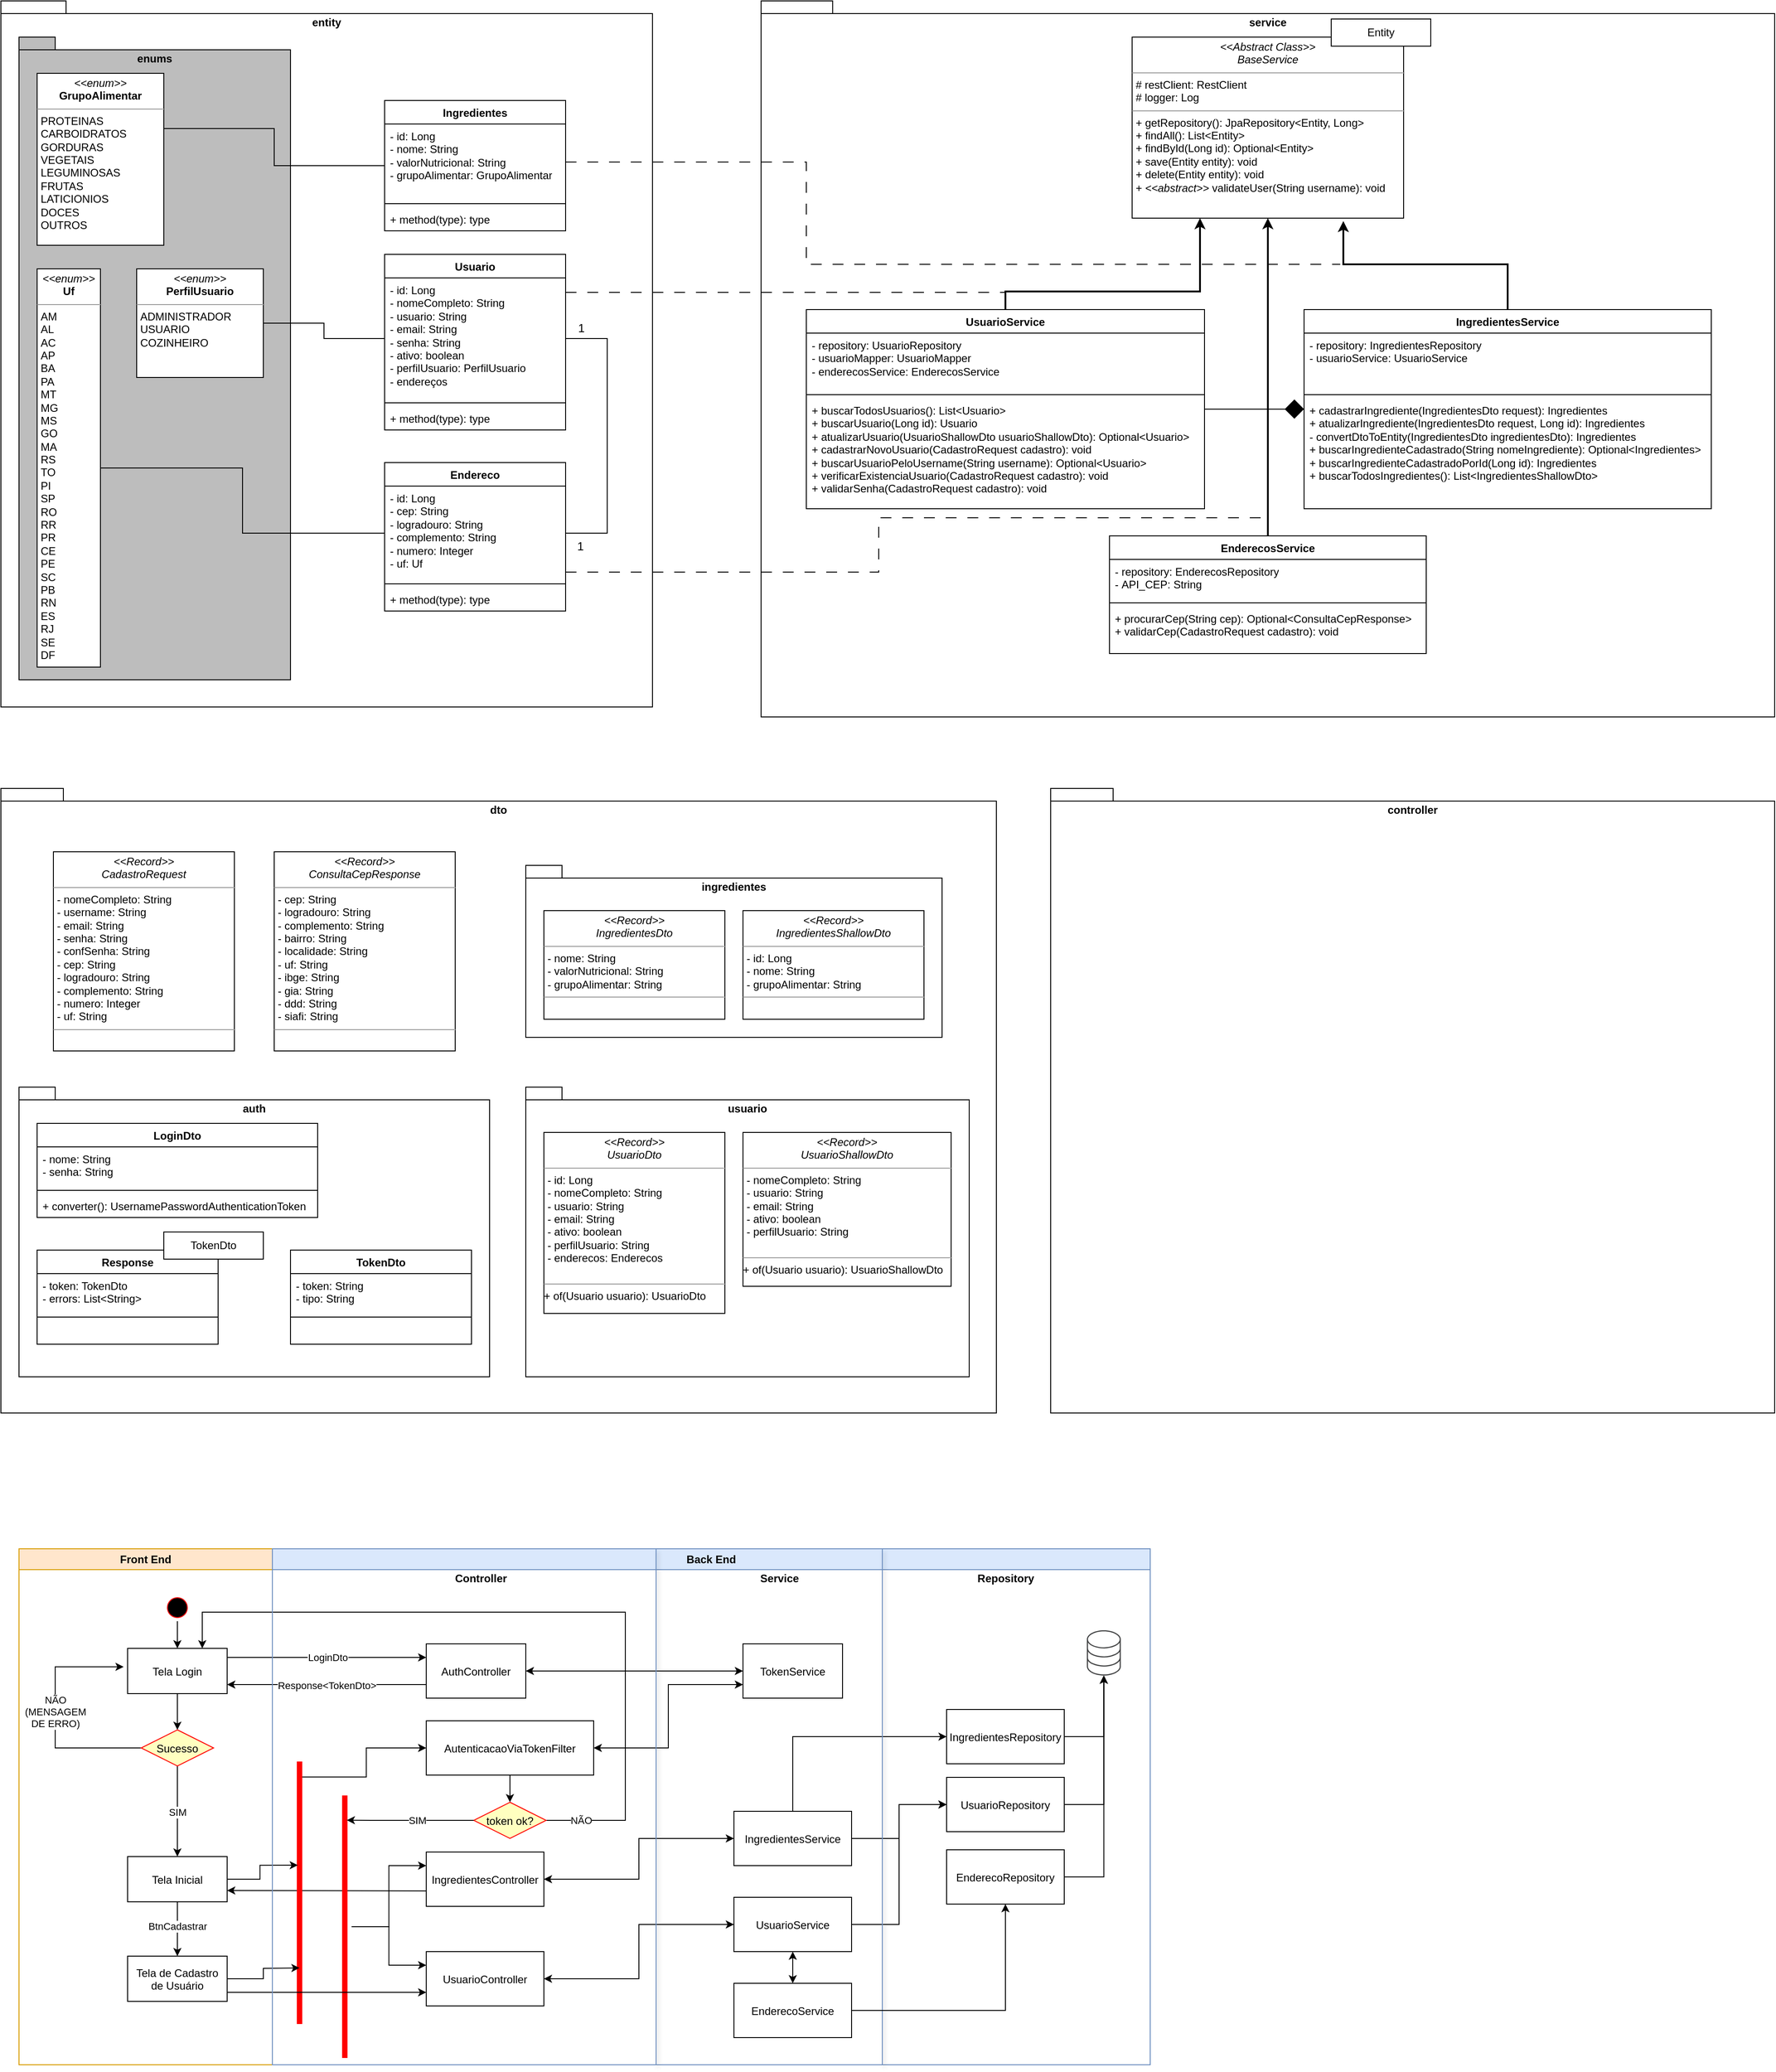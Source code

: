 <mxfile version="22.1.4" type="github">
  <diagram name="Page-1" id="e7e014a7-5840-1c2e-5031-d8a46d1fe8dd">
    <mxGraphModel dx="3500" dy="1780" grid="1" gridSize="10" guides="1" tooltips="1" connect="1" arrows="1" fold="1" page="1" pageScale="1" pageWidth="2336" pageHeight="1654" background="none" math="0" shadow="0">
      <root>
        <mxCell id="0" />
        <mxCell id="1" parent="0" />
        <mxCell id="TmeQhPRX9ULFjZh1G77B-120" value="dto" style="shape=folder;fontStyle=1;spacingTop=10;tabWidth=40;tabHeight=14;tabPosition=left;align=center;whiteSpace=wrap;html=1;labelBackgroundColor=none;verticalAlign=top;fillColor=#FFFFFF;" parent="1" vertex="1">
          <mxGeometry x="50" y="920" width="1100" height="690" as="geometry" />
        </mxCell>
        <mxCell id="dI9o_VCU6zCjMcfg1bPC-55" value="auth" style="shape=folder;fontStyle=1;spacingTop=10;tabWidth=40;tabHeight=14;tabPosition=left;align=center;whiteSpace=wrap;html=1;labelBackgroundColor=none;verticalAlign=top;fillColor=#FFFFFF;" vertex="1" parent="1">
          <mxGeometry x="70" y="1250" width="520" height="320" as="geometry" />
        </mxCell>
        <mxCell id="TmeQhPRX9ULFjZh1G77B-94" value="service" style="shape=folder;fontStyle=1;spacingTop=10;tabWidth=40;tabHeight=14;tabPosition=left;align=center;whiteSpace=wrap;html=1;labelBackgroundColor=none;verticalAlign=top;" parent="1" vertex="1">
          <mxGeometry x="890" y="50" width="1120" height="791" as="geometry" />
        </mxCell>
        <mxCell id="TmeQhPRX9ULFjZh1G77B-88" value="entity" style="shape=folder;fontStyle=1;spacingTop=10;tabWidth=40;tabHeight=14;tabPosition=left;align=center;whiteSpace=wrap;html=1;labelBackgroundColor=none;verticalAlign=top;fillColor=#FFFFFF;" parent="1" vertex="1">
          <mxGeometry x="50" y="50" width="720" height="780" as="geometry" />
        </mxCell>
        <mxCell id="TmeQhPRX9ULFjZh1G77B-86" value="enums" style="shape=folder;fontStyle=1;spacingTop=10;tabWidth=40;tabHeight=14;tabPosition=left;align=center;whiteSpace=wrap;html=1;labelBackgroundColor=none;verticalAlign=top;fillColor=#BDBDBD;" parent="1" vertex="1">
          <mxGeometry x="70" y="90" width="300" height="710" as="geometry" />
        </mxCell>
        <mxCell id="Ww6VNt_8pFpvYCyrklKL-45" value="Usuario" style="swimlane;fontStyle=1;align=center;verticalAlign=top;childLayout=stackLayout;horizontal=1;startSize=26;horizontalStack=0;resizeParent=1;resizeParentMax=0;resizeLast=0;collapsible=1;marginBottom=0;whiteSpace=wrap;html=1;" parent="1" vertex="1">
          <mxGeometry x="474" y="330" width="200" height="194" as="geometry">
            <mxRectangle x="80" y="890" width="90" height="30" as="alternateBounds" />
          </mxGeometry>
        </mxCell>
        <mxCell id="Ww6VNt_8pFpvYCyrklKL-46" value="- id: Long&lt;br&gt;- nomeCompleto: String&lt;br&gt;- usuario: String&lt;br&gt;- email: String&lt;br&gt;- senha: String&lt;br&gt;- ativo: boolean&lt;br&gt;- perfilUsuario:&amp;nbsp;PerfilUsuario&lt;br&gt;- endereços" style="text;strokeColor=none;fillColor=none;align=left;verticalAlign=top;spacingLeft=4;spacingRight=4;overflow=hidden;rotatable=0;points=[[0,0.5],[1,0.5]];portConstraint=eastwest;whiteSpace=wrap;html=1;" parent="Ww6VNt_8pFpvYCyrklKL-45" vertex="1">
          <mxGeometry y="26" width="200" height="134" as="geometry" />
        </mxCell>
        <mxCell id="Ww6VNt_8pFpvYCyrklKL-47" value="" style="line;strokeWidth=1;fillColor=none;align=left;verticalAlign=middle;spacingTop=-1;spacingLeft=3;spacingRight=3;rotatable=0;labelPosition=right;points=[];portConstraint=eastwest;strokeColor=inherit;" parent="Ww6VNt_8pFpvYCyrklKL-45" vertex="1">
          <mxGeometry y="160" width="200" height="8" as="geometry" />
        </mxCell>
        <mxCell id="Ww6VNt_8pFpvYCyrklKL-48" value="+ method(type): type" style="text;strokeColor=none;fillColor=none;align=left;verticalAlign=top;spacingLeft=4;spacingRight=4;overflow=hidden;rotatable=0;points=[[0,0.5],[1,0.5]];portConstraint=eastwest;whiteSpace=wrap;html=1;" parent="Ww6VNt_8pFpvYCyrklKL-45" vertex="1">
          <mxGeometry y="168" width="200" height="26" as="geometry" />
        </mxCell>
        <mxCell id="TmeQhPRX9ULFjZh1G77B-68" style="edgeStyle=orthogonalEdgeStyle;rounded=0;orthogonalLoop=1;jettySize=auto;html=1;strokeColor=none;" parent="1" source="Ww6VNt_8pFpvYCyrklKL-46" target="TmeQhPRX9ULFjZh1G77B-55" edge="1">
          <mxGeometry relative="1" as="geometry" />
        </mxCell>
        <mxCell id="TmeQhPRX9ULFjZh1G77B-106" style="edgeStyle=orthogonalEdgeStyle;rounded=0;orthogonalLoop=1;jettySize=auto;html=1;endArrow=none;endFill=0;" parent="1" source="TmeQhPRX9ULFjZh1G77B-71" target="TmeQhPRX9ULFjZh1G77B-76" edge="1">
          <mxGeometry relative="1" as="geometry">
            <Array as="points">
              <mxPoint x="352" y="232" />
              <mxPoint x="352" y="191" />
            </Array>
          </mxGeometry>
        </mxCell>
        <mxCell id="TmeQhPRX9ULFjZh1G77B-71" value="Ingredientes" style="swimlane;fontStyle=1;align=center;verticalAlign=top;childLayout=stackLayout;horizontal=1;startSize=26;horizontalStack=0;resizeParent=1;resizeParentMax=0;resizeLast=0;collapsible=1;marginBottom=0;whiteSpace=wrap;html=1;" parent="1" vertex="1">
          <mxGeometry x="474" y="160" width="200" height="144" as="geometry">
            <mxRectangle x="80" y="890" width="90" height="30" as="alternateBounds" />
          </mxGeometry>
        </mxCell>
        <mxCell id="TmeQhPRX9ULFjZh1G77B-118" style="edgeStyle=orthogonalEdgeStyle;rounded=0;orthogonalLoop=1;jettySize=auto;html=1;exitX=1;exitY=0.5;exitDx=0;exitDy=0;endArrow=none;endFill=0;dashed=1;dashPattern=12 12;" parent="TmeQhPRX9ULFjZh1G77B-71" source="TmeQhPRX9ULFjZh1G77B-72" edge="1">
          <mxGeometry relative="1" as="geometry">
            <mxPoint x="1056" y="181" as="targetPoint" />
            <Array as="points">
              <mxPoint x="466" y="68" />
              <mxPoint x="466" y="181" />
            </Array>
          </mxGeometry>
        </mxCell>
        <mxCell id="TmeQhPRX9ULFjZh1G77B-72" value="- id: Long&lt;br&gt;- nome: String&lt;br&gt;- valorNutricional: String&lt;br&gt;- grupoAlimentar: GrupoAlimentar" style="text;strokeColor=none;fillColor=none;align=left;verticalAlign=top;spacingLeft=4;spacingRight=4;overflow=hidden;rotatable=0;points=[[0,0.5],[1,0.5]];portConstraint=eastwest;whiteSpace=wrap;html=1;" parent="TmeQhPRX9ULFjZh1G77B-71" vertex="1">
          <mxGeometry y="26" width="200" height="84" as="geometry" />
        </mxCell>
        <mxCell id="TmeQhPRX9ULFjZh1G77B-73" value="" style="line;strokeWidth=1;fillColor=none;align=left;verticalAlign=middle;spacingTop=-1;spacingLeft=3;spacingRight=3;rotatable=0;labelPosition=right;points=[];portConstraint=eastwest;strokeColor=inherit;" parent="TmeQhPRX9ULFjZh1G77B-71" vertex="1">
          <mxGeometry y="110" width="200" height="8" as="geometry" />
        </mxCell>
        <mxCell id="TmeQhPRX9ULFjZh1G77B-74" value="+ method(type): type" style="text;strokeColor=none;fillColor=none;align=left;verticalAlign=top;spacingLeft=4;spacingRight=4;overflow=hidden;rotatable=0;points=[[0,0.5],[1,0.5]];portConstraint=eastwest;whiteSpace=wrap;html=1;" parent="TmeQhPRX9ULFjZh1G77B-71" vertex="1">
          <mxGeometry y="118" width="200" height="26" as="geometry" />
        </mxCell>
        <mxCell id="TmeQhPRX9ULFjZh1G77B-76" value="&lt;p style=&quot;margin:0px;margin-top:4px;text-align:center;&quot;&gt;&lt;i&gt;&amp;lt;&amp;lt;enum&amp;gt;&amp;gt;&lt;/i&gt;&lt;br&gt;&lt;b&gt;GrupoAlimentar&lt;/b&gt;&lt;/p&gt;&lt;hr size=&quot;1&quot;&gt;&lt;p style=&quot;margin:0px;margin-left:4px;&quot;&gt;PROTEINAS&lt;/p&gt;&lt;p style=&quot;margin:0px;margin-left:4px;&quot;&gt;CARBOIDRATOS&lt;/p&gt;&lt;p style=&quot;margin:0px;margin-left:4px;&quot;&gt;GORDURAS&lt;/p&gt;&lt;p style=&quot;margin:0px;margin-left:4px;&quot;&gt;VEGETAIS&lt;/p&gt;&lt;p style=&quot;margin:0px;margin-left:4px;&quot;&gt;LEGUMINOSAS&lt;/p&gt;&lt;p style=&quot;margin:0px;margin-left:4px;&quot;&gt;FRUTAS&lt;/p&gt;&lt;p style=&quot;margin:0px;margin-left:4px;&quot;&gt;LATICIONIOS&lt;/p&gt;&lt;p style=&quot;margin:0px;margin-left:4px;&quot;&gt;DOCES&lt;/p&gt;&lt;p style=&quot;margin:0px;margin-left:4px;&quot;&gt;OUTROS&lt;/p&gt;" style="verticalAlign=top;align=left;overflow=fill;fontSize=12;fontFamily=Helvetica;html=1;whiteSpace=wrap;container=0;noLabel=0;portConstraintRotation=0;" parent="1" vertex="1">
          <mxGeometry x="90" y="130" width="140" height="190" as="geometry">
            <mxRectangle x="360" y="870" width="150" height="130" as="alternateBounds" />
          </mxGeometry>
        </mxCell>
        <mxCell id="TmeQhPRX9ULFjZh1G77B-77" value="Endereco" style="swimlane;fontStyle=1;align=center;verticalAlign=top;childLayout=stackLayout;horizontal=1;startSize=26;horizontalStack=0;resizeParent=1;resizeParentMax=0;resizeLast=0;collapsible=1;marginBottom=0;whiteSpace=wrap;html=1;" parent="1" vertex="1">
          <mxGeometry x="474" y="560" width="200" height="164" as="geometry">
            <mxRectangle x="80" y="890" width="90" height="30" as="alternateBounds" />
          </mxGeometry>
        </mxCell>
        <mxCell id="TmeQhPRX9ULFjZh1G77B-119" style="edgeStyle=orthogonalEdgeStyle;rounded=0;orthogonalLoop=1;jettySize=auto;html=1;endArrow=none;endFill=0;dashed=1;dashPattern=12 12;" parent="TmeQhPRX9ULFjZh1G77B-77" source="TmeQhPRX9ULFjZh1G77B-78" edge="1">
          <mxGeometry relative="1" as="geometry">
            <mxPoint x="976" y="41" as="targetPoint" />
            <Array as="points">
              <mxPoint x="546" y="121" />
              <mxPoint x="546" y="61" />
              <mxPoint x="976" y="61" />
            </Array>
          </mxGeometry>
        </mxCell>
        <mxCell id="TmeQhPRX9ULFjZh1G77B-78" value="- id: Long&lt;br&gt;- cep: String&lt;br&gt;- logradouro: String&lt;br&gt;- complemento: String&lt;br&gt;- numero: Integer&lt;br&gt;- uf: Uf" style="text;strokeColor=none;fillColor=none;align=left;verticalAlign=top;spacingLeft=4;spacingRight=4;overflow=hidden;rotatable=0;points=[[0,0.5],[1,0.5]];portConstraint=eastwest;whiteSpace=wrap;html=1;" parent="TmeQhPRX9ULFjZh1G77B-77" vertex="1">
          <mxGeometry y="26" width="200" height="104" as="geometry" />
        </mxCell>
        <mxCell id="TmeQhPRX9ULFjZh1G77B-79" value="" style="line;strokeWidth=1;fillColor=none;align=left;verticalAlign=middle;spacingTop=-1;spacingLeft=3;spacingRight=3;rotatable=0;labelPosition=right;points=[];portConstraint=eastwest;strokeColor=inherit;" parent="TmeQhPRX9ULFjZh1G77B-77" vertex="1">
          <mxGeometry y="130" width="200" height="8" as="geometry" />
        </mxCell>
        <mxCell id="TmeQhPRX9ULFjZh1G77B-80" value="+ method(type): type" style="text;strokeColor=none;fillColor=none;align=left;verticalAlign=top;spacingLeft=4;spacingRight=4;overflow=hidden;rotatable=0;points=[[0,0.5],[1,0.5]];portConstraint=eastwest;whiteSpace=wrap;html=1;" parent="TmeQhPRX9ULFjZh1G77B-77" vertex="1">
          <mxGeometry y="138" width="200" height="26" as="geometry" />
        </mxCell>
        <mxCell id="TmeQhPRX9ULFjZh1G77B-85" value="&lt;p style=&quot;margin:0px;margin-top:4px;text-align:center;&quot;&gt;&lt;i&gt;&amp;lt;&amp;lt;enum&amp;gt;&amp;gt;&lt;/i&gt;&lt;br&gt;&lt;b&gt;Uf&lt;/b&gt;&lt;/p&gt;&lt;hr size=&quot;1&quot;&gt;&lt;p style=&quot;margin:0px;margin-left:4px;&quot;&gt;AM&lt;/p&gt;&lt;p style=&quot;margin:0px;margin-left:4px;&quot;&gt;AL&lt;/p&gt;&lt;p style=&quot;margin:0px;margin-left:4px;&quot;&gt;AC&lt;/p&gt;&lt;p style=&quot;margin:0px;margin-left:4px;&quot;&gt;AP&lt;/p&gt;&lt;p style=&quot;margin:0px;margin-left:4px;&quot;&gt;BA&lt;/p&gt;&lt;p style=&quot;margin:0px;margin-left:4px;&quot;&gt;PA&lt;/p&gt;&lt;p style=&quot;margin:0px;margin-left:4px;&quot;&gt;MT&lt;/p&gt;&lt;p style=&quot;margin:0px;margin-left:4px;&quot;&gt;MG&lt;/p&gt;&lt;p style=&quot;margin:0px;margin-left:4px;&quot;&gt;MS&lt;/p&gt;&lt;p style=&quot;margin:0px;margin-left:4px;&quot;&gt;GO&lt;/p&gt;&lt;p style=&quot;margin:0px;margin-left:4px;&quot;&gt;MA&lt;/p&gt;&lt;p style=&quot;margin:0px;margin-left:4px;&quot;&gt;RS&lt;/p&gt;&lt;p style=&quot;margin:0px;margin-left:4px;&quot;&gt;TO&lt;/p&gt;&lt;p style=&quot;margin:0px;margin-left:4px;&quot;&gt;PI&lt;/p&gt;&lt;p style=&quot;margin:0px;margin-left:4px;&quot;&gt;SP&lt;/p&gt;&lt;p style=&quot;margin:0px;margin-left:4px;&quot;&gt;RO&lt;/p&gt;&lt;p style=&quot;margin:0px;margin-left:4px;&quot;&gt;RR&lt;/p&gt;&lt;p style=&quot;margin:0px;margin-left:4px;&quot;&gt;PR&lt;/p&gt;&lt;p style=&quot;margin:0px;margin-left:4px;&quot;&gt;CE&lt;/p&gt;&lt;p style=&quot;margin:0px;margin-left:4px;&quot;&gt;PE&lt;/p&gt;&lt;p style=&quot;margin:0px;margin-left:4px;&quot;&gt;SC&lt;/p&gt;&lt;p style=&quot;margin:0px;margin-left:4px;&quot;&gt;PB&lt;/p&gt;&lt;p style=&quot;margin:0px;margin-left:4px;&quot;&gt;RN&lt;/p&gt;&lt;p style=&quot;margin:0px;margin-left:4px;&quot;&gt;ES&lt;/p&gt;&lt;p style=&quot;margin:0px;margin-left:4px;&quot;&gt;RJ&lt;/p&gt;&lt;p style=&quot;margin:0px;margin-left:4px;&quot;&gt;SE&lt;/p&gt;&lt;p style=&quot;margin:0px;margin-left:4px;&quot;&gt;DF&lt;/p&gt;" style="verticalAlign=top;align=left;overflow=fill;fontSize=12;fontFamily=Helvetica;html=1;whiteSpace=wrap;container=0;noLabel=0;portConstraintRotation=0;" parent="1" vertex="1">
          <mxGeometry x="90" y="346" width="70" height="440" as="geometry">
            <mxRectangle x="360" y="870" width="150" height="130" as="alternateBounds" />
          </mxGeometry>
        </mxCell>
        <mxCell id="TmeQhPRX9ULFjZh1G77B-55" value="&lt;p style=&quot;margin:0px;margin-top:4px;text-align:center;&quot;&gt;&lt;i&gt;&amp;lt;&amp;lt;enum&amp;gt;&amp;gt;&lt;/i&gt;&lt;br&gt;&lt;b&gt;PerfilUsuario&lt;/b&gt;&lt;/p&gt;&lt;hr size=&quot;1&quot;&gt;&lt;p style=&quot;margin:0px;margin-left:4px;&quot;&gt;ADMINISTRADOR&lt;/p&gt;&lt;p style=&quot;margin:0px;margin-left:4px;&quot;&gt;USUARIO&lt;/p&gt;&lt;p style=&quot;margin:0px;margin-left:4px;&quot;&gt;COZINHEIRO&lt;/p&gt;&lt;p style=&quot;margin:0px;margin-left:4px;&quot;&gt;&lt;br&gt;&lt;/p&gt;&lt;p style=&quot;margin:0px;margin-left:4px;&quot;&gt;&lt;br&gt;&lt;/p&gt;" style="verticalAlign=top;align=left;overflow=fill;fontSize=12;fontFamily=Helvetica;html=1;whiteSpace=wrap;container=0;noLabel=0;portConstraintRotation=0;" parent="1" vertex="1">
          <mxGeometry x="200" y="346" width="140" height="120" as="geometry">
            <mxRectangle x="360" y="870" width="150" height="130" as="alternateBounds" />
          </mxGeometry>
        </mxCell>
        <mxCell id="TmeQhPRX9ULFjZh1G77B-91" style="edgeStyle=orthogonalEdgeStyle;rounded=0;orthogonalLoop=1;jettySize=auto;html=1;entryX=1;entryY=0.5;entryDx=0;entryDy=0;endArrow=none;endFill=0;" parent="1" source="Ww6VNt_8pFpvYCyrklKL-46" target="TmeQhPRX9ULFjZh1G77B-78" edge="1">
          <mxGeometry relative="1" as="geometry">
            <Array as="points">
              <mxPoint x="720" y="423" />
              <mxPoint x="720" y="638" />
            </Array>
          </mxGeometry>
        </mxCell>
        <mxCell id="TmeQhPRX9ULFjZh1G77B-92" value="1" style="edgeLabel;html=1;align=center;verticalAlign=middle;resizable=0;points=[];fontSize=13;" parent="TmeQhPRX9ULFjZh1G77B-91" vertex="1" connectable="0">
          <mxGeometry x="-0.809" y="-1" relative="1" as="geometry">
            <mxPoint x="-13" y="-13" as="offset" />
          </mxGeometry>
        </mxCell>
        <mxCell id="TmeQhPRX9ULFjZh1G77B-93" value="1" style="edgeLabel;html=1;align=center;verticalAlign=middle;resizable=0;points=[];fontSize=13;" parent="TmeQhPRX9ULFjZh1G77B-91" vertex="1" connectable="0">
          <mxGeometry x="0.612" relative="1" as="geometry">
            <mxPoint x="-30" y="27" as="offset" />
          </mxGeometry>
        </mxCell>
        <mxCell id="TmeQhPRX9ULFjZh1G77B-100" style="edgeStyle=orthogonalEdgeStyle;rounded=0;orthogonalLoop=1;jettySize=auto;html=1;entryX=0.25;entryY=1;entryDx=0;entryDy=0;strokeWidth=2;strokeColor=default;" parent="1" source="TmeQhPRX9ULFjZh1G77B-95" target="TmeQhPRX9ULFjZh1G77B-99" edge="1">
          <mxGeometry relative="1" as="geometry">
            <Array as="points">
              <mxPoint x="1160" y="371" />
              <mxPoint x="1375" y="371" />
            </Array>
          </mxGeometry>
        </mxCell>
        <mxCell id="TmeQhPRX9ULFjZh1G77B-95" value="UsuarioService" style="swimlane;fontStyle=1;align=center;verticalAlign=top;childLayout=stackLayout;horizontal=1;startSize=26;horizontalStack=0;resizeParent=1;resizeParentMax=0;resizeLast=0;collapsible=1;marginBottom=0;whiteSpace=wrap;html=1;" parent="1" vertex="1">
          <mxGeometry x="940" y="391" width="440" height="220" as="geometry" />
        </mxCell>
        <mxCell id="TmeQhPRX9ULFjZh1G77B-96" value="- repository:&amp;nbsp;UsuarioRepository&lt;br&gt;-&amp;nbsp;usuarioMapper: UsuarioMapper&lt;br&gt;-&amp;nbsp;enderecosService: EnderecosService" style="text;strokeColor=none;fillColor=none;align=left;verticalAlign=top;spacingLeft=4;spacingRight=4;overflow=hidden;rotatable=0;points=[[0,0.5],[1,0.5]];portConstraint=eastwest;whiteSpace=wrap;html=1;" parent="TmeQhPRX9ULFjZh1G77B-95" vertex="1">
          <mxGeometry y="26" width="440" height="64" as="geometry" />
        </mxCell>
        <mxCell id="TmeQhPRX9ULFjZh1G77B-97" value="" style="line;strokeWidth=1;fillColor=none;align=left;verticalAlign=middle;spacingTop=-1;spacingLeft=3;spacingRight=3;rotatable=0;labelPosition=right;points=[];portConstraint=eastwest;strokeColor=inherit;" parent="TmeQhPRX9ULFjZh1G77B-95" vertex="1">
          <mxGeometry y="90" width="440" height="8" as="geometry" />
        </mxCell>
        <mxCell id="TmeQhPRX9ULFjZh1G77B-98" value="+&amp;nbsp;buscarTodosUsuarios(): List&amp;lt;Usuario&amp;gt;&lt;br&gt;+&amp;nbsp;buscarUsuario(Long id): Usuario&lt;br&gt;+&amp;nbsp;atualizarUsuario(UsuarioShallowDto usuarioShallowDto): Optional&amp;lt;Usuario&amp;gt;&lt;br&gt;+&amp;nbsp;cadastrarNovoUsuario(CadastroRequest cadastro): void&lt;br&gt;+&amp;nbsp;buscarUsuarioPeloUsername(String username): Optional&amp;lt;Usuario&amp;gt;&lt;br&gt;+&amp;nbsp;verificarExistenciaUsuario(CadastroRequest cadastro): void&lt;br&gt;+&amp;nbsp;validarSenha(CadastroRequest cadastro): void&lt;br&gt;" style="text;strokeColor=none;fillColor=none;align=left;verticalAlign=top;spacingLeft=4;spacingRight=4;overflow=hidden;rotatable=0;points=[[0,0.5],[1,0.5]];portConstraint=eastwest;whiteSpace=wrap;html=1;" parent="TmeQhPRX9ULFjZh1G77B-95" vertex="1">
          <mxGeometry y="98" width="440" height="122" as="geometry" />
        </mxCell>
        <mxCell id="TmeQhPRX9ULFjZh1G77B-99" value="&lt;p style=&quot;margin:0px;margin-top:4px;text-align:center;&quot;&gt;&lt;i&gt;&amp;lt;&amp;lt;Abstract Class&amp;gt;&amp;gt;&lt;/i&gt;&lt;br&gt;&lt;i&gt;BaseService&lt;/i&gt;&lt;/p&gt;&lt;hr size=&quot;1&quot;&gt;&lt;p style=&quot;margin:0px;margin-left:4px;&quot;&gt;# restClient: RestClient&lt;br&gt;# logger: Log&lt;/p&gt;&lt;hr size=&quot;1&quot;&gt;&lt;p style=&quot;margin:0px;margin-left:4px;&quot;&gt;+&amp;nbsp;getRepository()&lt;span style=&quot;background-color: initial;&quot;&gt;:&amp;nbsp;&lt;/span&gt;JpaRepository&amp;lt;Entity, Long&amp;gt;&lt;/p&gt;&lt;p style=&quot;margin:0px;margin-left:4px;&quot;&gt;+ findAll(): List&amp;lt;Entity&amp;gt;&lt;/p&gt;&lt;p style=&quot;margin:0px;margin-left:4px;&quot;&gt;+&amp;nbsp;findById(Long id):&amp;nbsp;Optional&amp;lt;Entity&amp;gt;&lt;/p&gt;&lt;p style=&quot;margin:0px;margin-left:4px;&quot;&gt;+&amp;nbsp;save(Entity entity): void&lt;/p&gt;&lt;p style=&quot;margin:0px;margin-left:4px;&quot;&gt;+&amp;nbsp;delete(Entity entity): void&lt;/p&gt;&lt;p style=&quot;margin:0px;margin-left:4px;&quot;&gt;+ &lt;i&gt;&amp;lt;&amp;lt;abstract&amp;gt;&amp;gt;&lt;/i&gt; validateUser(String username): void&lt;/p&gt;" style="verticalAlign=top;align=left;overflow=fill;fontSize=12;fontFamily=Helvetica;html=1;whiteSpace=wrap;" parent="1" vertex="1">
          <mxGeometry x="1300" y="90" width="300" height="200" as="geometry" />
        </mxCell>
        <mxCell id="TmeQhPRX9ULFjZh1G77B-101" value="IngredientesService" style="swimlane;fontStyle=1;align=center;verticalAlign=top;childLayout=stackLayout;horizontal=1;startSize=26;horizontalStack=0;resizeParent=1;resizeParentMax=0;resizeLast=0;collapsible=1;marginBottom=0;whiteSpace=wrap;html=1;" parent="1" vertex="1">
          <mxGeometry x="1490" y="391" width="450" height="220" as="geometry" />
        </mxCell>
        <mxCell id="TmeQhPRX9ULFjZh1G77B-102" value="- repository:&amp;nbsp;IngredientesRepository&lt;br&gt;-&amp;nbsp;usuarioService: UsuarioService" style="text;strokeColor=none;fillColor=none;align=left;verticalAlign=top;spacingLeft=4;spacingRight=4;overflow=hidden;rotatable=0;points=[[0,0.5],[1,0.5]];portConstraint=eastwest;whiteSpace=wrap;html=1;" parent="TmeQhPRX9ULFjZh1G77B-101" vertex="1">
          <mxGeometry y="26" width="450" height="64" as="geometry" />
        </mxCell>
        <mxCell id="TmeQhPRX9ULFjZh1G77B-103" value="" style="line;strokeWidth=1;fillColor=none;align=left;verticalAlign=middle;spacingTop=-1;spacingLeft=3;spacingRight=3;rotatable=0;labelPosition=right;points=[];portConstraint=eastwest;strokeColor=inherit;" parent="TmeQhPRX9ULFjZh1G77B-101" vertex="1">
          <mxGeometry y="90" width="450" height="8" as="geometry" />
        </mxCell>
        <mxCell id="TmeQhPRX9ULFjZh1G77B-104" value="+ cadastrarIngrediente(IngredientesDto request): Ingredientes&lt;br&gt;+&amp;nbsp;atualizarIngrediente(IngredientesDto request, Long id): Ingredientes&lt;br&gt;- convertDtoToEntity(IngredientesDto ingredientesDto): Ingredientes&lt;br&gt;+&amp;nbsp;buscarIngredienteCadastrado(String nomeIngrediente): Optional&amp;lt;Ingredientes&amp;gt;&lt;br&gt;+&amp;nbsp;buscarIngredienteCadastradoPorId(Long id): Ingredientes&lt;br&gt;+&amp;nbsp;buscarTodosIngredientes():&amp;nbsp;List&amp;lt;IngredientesShallowDto&amp;gt;" style="text;strokeColor=none;fillColor=none;align=left;verticalAlign=top;spacingLeft=4;spacingRight=4;overflow=hidden;rotatable=0;points=[[0,0.5],[1,0.5]];portConstraint=eastwest;whiteSpace=wrap;html=1;" parent="TmeQhPRX9ULFjZh1G77B-101" vertex="1">
          <mxGeometry y="98" width="450" height="122" as="geometry" />
        </mxCell>
        <mxCell id="TmeQhPRX9ULFjZh1G77B-105" style="edgeStyle=orthogonalEdgeStyle;rounded=0;orthogonalLoop=1;jettySize=auto;html=1;endArrow=none;endFill=0;dashed=1;dashPattern=12 12;" parent="1" source="Ww6VNt_8pFpvYCyrklKL-45" edge="1">
          <mxGeometry relative="1" as="geometry">
            <mxPoint x="1160" y="372" as="targetPoint" />
            <Array as="points">
              <mxPoint x="602" y="371" />
              <mxPoint x="840" y="372" />
            </Array>
          </mxGeometry>
        </mxCell>
        <mxCell id="TmeQhPRX9ULFjZh1G77B-107" style="edgeStyle=orthogonalEdgeStyle;rounded=0;orthogonalLoop=1;jettySize=auto;html=1;entryX=1;entryY=0.5;entryDx=0;entryDy=0;endArrow=none;endFill=0;" parent="1" source="Ww6VNt_8pFpvYCyrklKL-46" target="TmeQhPRX9ULFjZh1G77B-55" edge="1">
          <mxGeometry relative="1" as="geometry" />
        </mxCell>
        <mxCell id="TmeQhPRX9ULFjZh1G77B-108" style="edgeStyle=orthogonalEdgeStyle;rounded=0;orthogonalLoop=1;jettySize=auto;html=1;entryX=1;entryY=0.5;entryDx=0;entryDy=0;endArrow=none;endFill=0;" parent="1" source="TmeQhPRX9ULFjZh1G77B-78" target="TmeQhPRX9ULFjZh1G77B-85" edge="1">
          <mxGeometry relative="1" as="geometry" />
        </mxCell>
        <mxCell id="TmeQhPRX9ULFjZh1G77B-110" style="edgeStyle=orthogonalEdgeStyle;rounded=0;orthogonalLoop=1;jettySize=auto;html=1;entryX=1;entryY=0.098;entryDx=0;entryDy=0;entryPerimeter=0;endArrow=none;endFill=0;startArrow=diamond;startFill=1;startSize=19;" parent="1" source="TmeQhPRX9ULFjZh1G77B-101" target="TmeQhPRX9ULFjZh1G77B-98" edge="1">
          <mxGeometry relative="1" as="geometry" />
        </mxCell>
        <mxCell id="TmeQhPRX9ULFjZh1G77B-111" style="edgeStyle=orthogonalEdgeStyle;rounded=0;orthogonalLoop=1;jettySize=auto;html=1;entryX=0.778;entryY=1.016;entryDx=0;entryDy=0;entryPerimeter=0;strokeWidth=2;" parent="1" source="TmeQhPRX9ULFjZh1G77B-101" target="TmeQhPRX9ULFjZh1G77B-99" edge="1">
          <mxGeometry relative="1" as="geometry">
            <Array as="points">
              <mxPoint x="1715" y="341" />
              <mxPoint x="1533" y="341" />
            </Array>
          </mxGeometry>
        </mxCell>
        <mxCell id="TmeQhPRX9ULFjZh1G77B-117" style="edgeStyle=orthogonalEdgeStyle;rounded=0;orthogonalLoop=1;jettySize=auto;html=1;entryX=0.5;entryY=1;entryDx=0;entryDy=0;strokeWidth=2;" parent="1" source="TmeQhPRX9ULFjZh1G77B-113" target="TmeQhPRX9ULFjZh1G77B-99" edge="1">
          <mxGeometry relative="1" as="geometry" />
        </mxCell>
        <mxCell id="TmeQhPRX9ULFjZh1G77B-113" value="EnderecosService" style="swimlane;fontStyle=1;align=center;verticalAlign=top;childLayout=stackLayout;horizontal=1;startSize=26;horizontalStack=0;resizeParent=1;resizeParentMax=0;resizeLast=0;collapsible=1;marginBottom=0;whiteSpace=wrap;html=1;" parent="1" vertex="1">
          <mxGeometry x="1275" y="641" width="350" height="130" as="geometry" />
        </mxCell>
        <mxCell id="TmeQhPRX9ULFjZh1G77B-114" value="- repository:&amp;nbsp;EnderecosRepository&lt;br&gt;-&amp;nbsp;API_CEP: String" style="text;strokeColor=none;fillColor=none;align=left;verticalAlign=top;spacingLeft=4;spacingRight=4;overflow=hidden;rotatable=0;points=[[0,0.5],[1,0.5]];portConstraint=eastwest;whiteSpace=wrap;html=1;" parent="TmeQhPRX9ULFjZh1G77B-113" vertex="1">
          <mxGeometry y="26" width="350" height="44" as="geometry" />
        </mxCell>
        <mxCell id="TmeQhPRX9ULFjZh1G77B-115" value="" style="line;strokeWidth=1;fillColor=none;align=left;verticalAlign=middle;spacingTop=-1;spacingLeft=3;spacingRight=3;rotatable=0;labelPosition=right;points=[];portConstraint=eastwest;strokeColor=inherit;" parent="TmeQhPRX9ULFjZh1G77B-113" vertex="1">
          <mxGeometry y="70" width="350" height="8" as="geometry" />
        </mxCell>
        <mxCell id="TmeQhPRX9ULFjZh1G77B-116" value="+ procurarCep(String cep): Optional&amp;lt;ConsultaCepResponse&amp;gt;&lt;br&gt;+&amp;nbsp;validarCep(CadastroRequest cadastro): void" style="text;strokeColor=none;fillColor=none;align=left;verticalAlign=top;spacingLeft=4;spacingRight=4;overflow=hidden;rotatable=0;points=[[0,0.5],[1,0.5]];portConstraint=eastwest;whiteSpace=wrap;html=1;" parent="TmeQhPRX9ULFjZh1G77B-113" vertex="1">
          <mxGeometry y="78" width="350" height="52" as="geometry" />
        </mxCell>
        <mxCell id="TmeQhPRX9ULFjZh1G77B-121" value="TokenDto" style="swimlane;fontStyle=1;align=center;verticalAlign=top;childLayout=stackLayout;horizontal=1;startSize=26;horizontalStack=0;resizeParent=1;resizeParentMax=0;resizeLast=0;collapsible=1;marginBottom=0;whiteSpace=wrap;html=1;" parent="1" vertex="1">
          <mxGeometry x="370" y="1430" width="200" height="104" as="geometry">
            <mxRectangle x="80" y="890" width="90" height="30" as="alternateBounds" />
          </mxGeometry>
        </mxCell>
        <mxCell id="TmeQhPRX9ULFjZh1G77B-123" value="- token: String&lt;br&gt;- tipo: String" style="text;strokeColor=none;fillColor=none;align=left;verticalAlign=top;spacingLeft=4;spacingRight=4;overflow=hidden;rotatable=0;points=[[0,0.5],[1,0.5]];portConstraint=eastwest;whiteSpace=wrap;html=1;" parent="TmeQhPRX9ULFjZh1G77B-121" vertex="1">
          <mxGeometry y="26" width="200" height="44" as="geometry" />
        </mxCell>
        <mxCell id="TmeQhPRX9ULFjZh1G77B-124" value="" style="line;strokeWidth=1;fillColor=none;align=left;verticalAlign=middle;spacingTop=-1;spacingLeft=3;spacingRight=3;rotatable=0;labelPosition=right;points=[];portConstraint=eastwest;strokeColor=inherit;" parent="TmeQhPRX9ULFjZh1G77B-121" vertex="1">
          <mxGeometry y="70" width="200" height="8" as="geometry" />
        </mxCell>
        <mxCell id="TmeQhPRX9ULFjZh1G77B-125" value="&amp;nbsp;" style="text;strokeColor=none;fillColor=none;align=left;verticalAlign=top;spacingLeft=4;spacingRight=4;overflow=hidden;rotatable=0;points=[[0,0.5],[1,0.5]];portConstraint=eastwest;whiteSpace=wrap;html=1;" parent="TmeQhPRX9ULFjZh1G77B-121" vertex="1">
          <mxGeometry y="78" width="200" height="26" as="geometry" />
        </mxCell>
        <mxCell id="dI9o_VCU6zCjMcfg1bPC-46" value="Response" style="swimlane;fontStyle=1;align=center;verticalAlign=top;childLayout=stackLayout;horizontal=1;startSize=26;horizontalStack=0;resizeParent=1;resizeParentMax=0;resizeLast=0;collapsible=1;marginBottom=0;whiteSpace=wrap;html=1;" vertex="1" parent="1">
          <mxGeometry x="90" y="1430" width="200" height="104" as="geometry">
            <mxRectangle x="80" y="890" width="90" height="30" as="alternateBounds" />
          </mxGeometry>
        </mxCell>
        <mxCell id="dI9o_VCU6zCjMcfg1bPC-47" value="- token: TokenDto&lt;br&gt;- errors: List&amp;lt;String&amp;gt;" style="text;strokeColor=none;fillColor=none;align=left;verticalAlign=top;spacingLeft=4;spacingRight=4;overflow=hidden;rotatable=0;points=[[0,0.5],[1,0.5]];portConstraint=eastwest;whiteSpace=wrap;html=1;" vertex="1" parent="dI9o_VCU6zCjMcfg1bPC-46">
          <mxGeometry y="26" width="200" height="44" as="geometry" />
        </mxCell>
        <mxCell id="dI9o_VCU6zCjMcfg1bPC-48" value="" style="line;strokeWidth=1;fillColor=none;align=left;verticalAlign=middle;spacingTop=-1;spacingLeft=3;spacingRight=3;rotatable=0;labelPosition=right;points=[];portConstraint=eastwest;strokeColor=inherit;" vertex="1" parent="dI9o_VCU6zCjMcfg1bPC-46">
          <mxGeometry y="70" width="200" height="8" as="geometry" />
        </mxCell>
        <mxCell id="dI9o_VCU6zCjMcfg1bPC-49" value="&amp;nbsp;" style="text;strokeColor=none;fillColor=none;align=left;verticalAlign=top;spacingLeft=4;spacingRight=4;overflow=hidden;rotatable=0;points=[[0,0.5],[1,0.5]];portConstraint=eastwest;whiteSpace=wrap;html=1;" vertex="1" parent="dI9o_VCU6zCjMcfg1bPC-46">
          <mxGeometry y="78" width="200" height="26" as="geometry" />
        </mxCell>
        <mxCell id="dI9o_VCU6zCjMcfg1bPC-50" value="TokenDto" style="html=1;whiteSpace=wrap;" vertex="1" parent="1">
          <mxGeometry x="230" y="1410" width="110" height="30" as="geometry" />
        </mxCell>
        <mxCell id="dI9o_VCU6zCjMcfg1bPC-51" value="LoginDto" style="swimlane;fontStyle=1;align=center;verticalAlign=top;childLayout=stackLayout;horizontal=1;startSize=26;horizontalStack=0;resizeParent=1;resizeParentMax=0;resizeLast=0;collapsible=1;marginBottom=0;whiteSpace=wrap;html=1;" vertex="1" parent="1">
          <mxGeometry x="90" y="1290" width="310" height="104" as="geometry">
            <mxRectangle x="80" y="890" width="90" height="30" as="alternateBounds" />
          </mxGeometry>
        </mxCell>
        <mxCell id="dI9o_VCU6zCjMcfg1bPC-52" value="- nome: String&lt;br&gt;- senha: String" style="text;strokeColor=none;fillColor=none;align=left;verticalAlign=top;spacingLeft=4;spacingRight=4;overflow=hidden;rotatable=0;points=[[0,0.5],[1,0.5]];portConstraint=eastwest;whiteSpace=wrap;html=1;" vertex="1" parent="dI9o_VCU6zCjMcfg1bPC-51">
          <mxGeometry y="26" width="310" height="44" as="geometry" />
        </mxCell>
        <mxCell id="dI9o_VCU6zCjMcfg1bPC-53" value="" style="line;strokeWidth=1;fillColor=none;align=left;verticalAlign=middle;spacingTop=-1;spacingLeft=3;spacingRight=3;rotatable=0;labelPosition=right;points=[];portConstraint=eastwest;strokeColor=inherit;" vertex="1" parent="dI9o_VCU6zCjMcfg1bPC-51">
          <mxGeometry y="70" width="310" height="8" as="geometry" />
        </mxCell>
        <mxCell id="dI9o_VCU6zCjMcfg1bPC-54" value="+&amp;nbsp;converter():&amp;nbsp;UsernamePasswordAuthenticationToken" style="text;strokeColor=none;fillColor=none;align=left;verticalAlign=top;spacingLeft=4;spacingRight=4;overflow=hidden;rotatable=0;points=[[0,0.5],[1,0.5]];portConstraint=eastwest;whiteSpace=wrap;html=1;" vertex="1" parent="dI9o_VCU6zCjMcfg1bPC-51">
          <mxGeometry y="78" width="310" height="26" as="geometry" />
        </mxCell>
        <mxCell id="dI9o_VCU6zCjMcfg1bPC-60" value="&lt;p style=&quot;margin:0px;margin-top:4px;text-align:center;&quot;&gt;&lt;i&gt;&amp;lt;&amp;lt;Record&amp;gt;&amp;gt;&lt;/i&gt;&lt;br&gt;&lt;i&gt;CadastroRequest&lt;/i&gt;&lt;br&gt;&lt;/p&gt;&lt;hr size=&quot;1&quot;&gt;&lt;p style=&quot;margin:0px;margin-left:4px;&quot;&gt;- nomeCompleto&lt;span style=&quot;background-color: initial;&quot;&gt;: String&lt;/span&gt;&lt;/p&gt;&lt;p style=&quot;margin:0px;margin-left:4px;&quot;&gt;- username: String&lt;/p&gt;&lt;p style=&quot;margin:0px;margin-left:4px;&quot;&gt;- email: String&lt;/p&gt;&lt;p style=&quot;margin:0px;margin-left:4px;&quot;&gt;- senha: String&lt;/p&gt;&lt;p style=&quot;margin:0px;margin-left:4px;&quot;&gt;- confSenha: String&lt;/p&gt;&lt;p style=&quot;margin:0px;margin-left:4px;&quot;&gt;- cep: String&lt;/p&gt;&lt;p style=&quot;margin:0px;margin-left:4px;&quot;&gt;- logradouro: String&lt;/p&gt;&lt;p style=&quot;margin:0px;margin-left:4px;&quot;&gt;- complemento: String&lt;/p&gt;&lt;p style=&quot;margin:0px;margin-left:4px;&quot;&gt;- numero: Integer&lt;/p&gt;&lt;p style=&quot;margin:0px;margin-left:4px;&quot;&gt;- uf: String&lt;/p&gt;&lt;hr size=&quot;1&quot;&gt;&lt;p style=&quot;margin:0px;margin-left:4px;&quot;&gt;&lt;br&gt;&lt;/p&gt;" style="verticalAlign=top;align=left;overflow=fill;fontSize=12;fontFamily=Helvetica;html=1;whiteSpace=wrap;" vertex="1" parent="1">
          <mxGeometry x="108" y="990" width="200" height="220" as="geometry" />
        </mxCell>
        <mxCell id="dI9o_VCU6zCjMcfg1bPC-61" value="&lt;p style=&quot;margin:0px;margin-top:4px;text-align:center;&quot;&gt;&lt;i&gt;&amp;lt;&amp;lt;Record&amp;gt;&amp;gt;&lt;/i&gt;&lt;br&gt;&lt;i&gt;ConsultaCepResponse&lt;/i&gt;&lt;br&gt;&lt;/p&gt;&lt;hr size=&quot;1&quot;&gt;&lt;p style=&quot;margin:0px;margin-left:4px;&quot;&gt;- cep&lt;span style=&quot;background-color: initial;&quot;&gt;: String&lt;/span&gt;&lt;/p&gt;&lt;p style=&quot;margin:0px;margin-left:4px;&quot;&gt;- logradouro: String&lt;/p&gt;&lt;p style=&quot;margin:0px;margin-left:4px;&quot;&gt;- complemento: String&lt;/p&gt;&lt;p style=&quot;margin:0px;margin-left:4px;&quot;&gt;- bairro: String&lt;/p&gt;&lt;p style=&quot;margin:0px;margin-left:4px;&quot;&gt;- localidade: String&lt;/p&gt;&lt;p style=&quot;margin:0px;margin-left:4px;&quot;&gt;- uf: String&lt;/p&gt;&lt;p style=&quot;margin:0px;margin-left:4px;&quot;&gt;- ibge: String&lt;/p&gt;&lt;p style=&quot;margin:0px;margin-left:4px;&quot;&gt;- gia: String&lt;/p&gt;&lt;p style=&quot;margin:0px;margin-left:4px;&quot;&gt;- ddd: String&lt;/p&gt;&lt;p style=&quot;margin:0px;margin-left:4px;&quot;&gt;- siafi: String&lt;/p&gt;&lt;hr size=&quot;1&quot;&gt;&lt;p style=&quot;margin:0px;margin-left:4px;&quot;&gt;&lt;br&gt;&lt;/p&gt;" style="verticalAlign=top;align=left;overflow=fill;fontSize=12;fontFamily=Helvetica;html=1;whiteSpace=wrap;" vertex="1" parent="1">
          <mxGeometry x="352" y="990" width="200" height="220" as="geometry" />
        </mxCell>
        <mxCell id="dI9o_VCU6zCjMcfg1bPC-62" value="Entity" style="html=1;whiteSpace=wrap;" vertex="1" parent="1">
          <mxGeometry x="1520" y="70" width="110" height="30" as="geometry" />
        </mxCell>
        <mxCell id="dI9o_VCU6zCjMcfg1bPC-63" value="ingredientes" style="shape=folder;fontStyle=1;spacingTop=10;tabWidth=40;tabHeight=14;tabPosition=left;align=center;whiteSpace=wrap;html=1;labelBackgroundColor=none;verticalAlign=top;fillColor=#FFFFFF;" vertex="1" parent="1">
          <mxGeometry x="630" y="1005" width="460" height="190" as="geometry" />
        </mxCell>
        <mxCell id="dI9o_VCU6zCjMcfg1bPC-64" value="&lt;p style=&quot;margin:0px;margin-top:4px;text-align:center;&quot;&gt;&lt;i&gt;&amp;lt;&amp;lt;Record&amp;gt;&amp;gt;&lt;/i&gt;&lt;br&gt;&lt;i&gt;IngredientesDto&lt;/i&gt;&lt;br&gt;&lt;/p&gt;&lt;hr size=&quot;1&quot;&gt;&lt;p style=&quot;margin:0px;margin-left:4px;&quot;&gt;- nome&lt;span style=&quot;background-color: initial;&quot;&gt;: String&lt;/span&gt;&lt;/p&gt;&lt;p style=&quot;margin:0px;margin-left:4px;&quot;&gt;- valorNutricional: String&lt;/p&gt;&lt;p style=&quot;margin:0px;margin-left:4px;&quot;&gt;- grupoAlimentar: String&lt;br&gt;&lt;/p&gt;&lt;hr size=&quot;1&quot;&gt;&lt;p style=&quot;margin:0px;margin-left:4px;&quot;&gt;&lt;br&gt;&lt;/p&gt;" style="verticalAlign=top;align=left;overflow=fill;fontSize=12;fontFamily=Helvetica;html=1;whiteSpace=wrap;" vertex="1" parent="1">
          <mxGeometry x="650" y="1055" width="200" height="120" as="geometry" />
        </mxCell>
        <mxCell id="dI9o_VCU6zCjMcfg1bPC-65" value="&lt;p style=&quot;margin:0px;margin-top:4px;text-align:center;&quot;&gt;&lt;i&gt;&amp;lt;&amp;lt;Record&amp;gt;&amp;gt;&lt;/i&gt;&lt;br&gt;&lt;i&gt;IngredientesShallowDto&lt;/i&gt;&lt;br&gt;&lt;/p&gt;&lt;hr size=&quot;1&quot;&gt;&lt;p style=&quot;margin:0px;margin-left:4px;&quot;&gt;- id&lt;span style=&quot;background-color: initial;&quot;&gt;: Long&lt;/span&gt;&lt;/p&gt;&lt;p style=&quot;margin:0px;margin-left:4px;&quot;&gt;- nome: String&lt;/p&gt;&lt;p style=&quot;margin:0px;margin-left:4px;&quot;&gt;- grupoAlimentar: String&lt;br&gt;&lt;/p&gt;&lt;hr size=&quot;1&quot;&gt;&lt;p style=&quot;margin:0px;margin-left:4px;&quot;&gt;&lt;br&gt;&lt;/p&gt;" style="verticalAlign=top;align=left;overflow=fill;fontSize=12;fontFamily=Helvetica;html=1;whiteSpace=wrap;" vertex="1" parent="1">
          <mxGeometry x="870" y="1055" width="200" height="120" as="geometry" />
        </mxCell>
        <mxCell id="dI9o_VCU6zCjMcfg1bPC-67" value="usuario" style="shape=folder;fontStyle=1;spacingTop=10;tabWidth=40;tabHeight=14;tabPosition=left;align=center;whiteSpace=wrap;html=1;labelBackgroundColor=none;verticalAlign=top;fillColor=#FFFFFF;" vertex="1" parent="1">
          <mxGeometry x="630" y="1250" width="490" height="320" as="geometry" />
        </mxCell>
        <mxCell id="dI9o_VCU6zCjMcfg1bPC-68" value="&lt;p style=&quot;margin:0px;margin-top:4px;text-align:center;&quot;&gt;&lt;i&gt;&amp;lt;&amp;lt;Record&amp;gt;&amp;gt;&lt;/i&gt;&lt;br&gt;&lt;i&gt;UsuarioDto&lt;/i&gt;&lt;br&gt;&lt;/p&gt;&lt;hr size=&quot;1&quot;&gt;&lt;p style=&quot;margin:0px;margin-left:4px;&quot;&gt;- id&lt;span style=&quot;background-color: initial;&quot;&gt;: Long&lt;/span&gt;&lt;/p&gt;&lt;p style=&quot;margin:0px;margin-left:4px;&quot;&gt;&lt;span style=&quot;background-color: initial;&quot;&gt;- nomeCompleto: String&lt;/span&gt;&lt;/p&gt;&lt;p style=&quot;margin:0px;margin-left:4px;&quot;&gt;&lt;span style=&quot;background-color: initial;&quot;&gt;- usuario: String&lt;/span&gt;&lt;/p&gt;&lt;p style=&quot;margin:0px;margin-left:4px;&quot;&gt;&lt;span style=&quot;background-color: initial;&quot;&gt;- email: String&lt;/span&gt;&lt;/p&gt;&lt;p style=&quot;margin:0px;margin-left:4px;&quot;&gt;&lt;span style=&quot;background-color: initial;&quot;&gt;- ativo: boolean&lt;/span&gt;&lt;/p&gt;&lt;p style=&quot;margin:0px;margin-left:4px;&quot;&gt;&lt;span style=&quot;background-color: initial;&quot;&gt;- perfilUsuario: String&lt;/span&gt;&lt;/p&gt;&lt;p style=&quot;margin:0px;margin-left:4px;&quot;&gt;&lt;span style=&quot;background-color: initial;&quot;&gt;- enderecos: Enderecos&lt;/span&gt;&lt;/p&gt;&lt;p style=&quot;margin:0px;margin-left:4px;&quot;&gt;&lt;br&gt;&lt;/p&gt;&lt;hr size=&quot;1&quot;&gt;+&amp;nbsp;of(Usuario usuario): UsuarioDto" style="verticalAlign=top;align=left;overflow=fill;fontSize=12;fontFamily=Helvetica;html=1;whiteSpace=wrap;" vertex="1" parent="1">
          <mxGeometry x="650" y="1300" width="200" height="200" as="geometry" />
        </mxCell>
        <mxCell id="dI9o_VCU6zCjMcfg1bPC-70" value="&lt;p style=&quot;margin:0px;margin-top:4px;text-align:center;&quot;&gt;&lt;i&gt;&amp;lt;&amp;lt;Record&amp;gt;&amp;gt;&lt;/i&gt;&lt;br&gt;&lt;i&gt;UsuarioShallowDto&lt;/i&gt;&lt;br&gt;&lt;/p&gt;&lt;hr size=&quot;1&quot;&gt;&lt;p style=&quot;margin:0px;margin-left:4px;&quot;&gt;&lt;span style=&quot;background-color: initial;&quot;&gt;- nomeCompleto: String&lt;/span&gt;&lt;br&gt;&lt;/p&gt;&lt;p style=&quot;margin:0px;margin-left:4px;&quot;&gt;&lt;span style=&quot;background-color: initial;&quot;&gt;- usuario: String&lt;/span&gt;&lt;/p&gt;&lt;p style=&quot;margin:0px;margin-left:4px;&quot;&gt;&lt;span style=&quot;background-color: initial;&quot;&gt;- email: String&lt;/span&gt;&lt;/p&gt;&lt;p style=&quot;margin:0px;margin-left:4px;&quot;&gt;&lt;span style=&quot;background-color: initial;&quot;&gt;- ativo: boolean&lt;/span&gt;&lt;/p&gt;&lt;p style=&quot;margin:0px;margin-left:4px;&quot;&gt;&lt;span style=&quot;background-color: initial;&quot;&gt;- perfilUsuario: String&lt;/span&gt;&lt;/p&gt;&lt;p style=&quot;margin:0px;margin-left:4px;&quot;&gt;&lt;br&gt;&lt;/p&gt;&lt;hr size=&quot;1&quot;&gt;+&amp;nbsp;of(Usuario usuario): UsuarioShallowDto" style="verticalAlign=top;align=left;overflow=fill;fontSize=12;fontFamily=Helvetica;html=1;whiteSpace=wrap;" vertex="1" parent="1">
          <mxGeometry x="870" y="1300" width="230" height="170" as="geometry" />
        </mxCell>
        <mxCell id="dI9o_VCU6zCjMcfg1bPC-71" value="controller" style="shape=folder;fontStyle=1;spacingTop=10;tabWidth=40;tabHeight=14;tabPosition=left;align=center;whiteSpace=wrap;html=1;labelBackgroundColor=none;verticalAlign=top;fillColor=#FFFFFF;" vertex="1" parent="1">
          <mxGeometry x="1210" y="920" width="800" height="690" as="geometry" />
        </mxCell>
        <mxCell id="dI9o_VCU6zCjMcfg1bPC-77" style="edgeStyle=orthogonalEdgeStyle;rounded=0;orthogonalLoop=1;jettySize=auto;html=1;entryX=0.5;entryY=0;entryDx=0;entryDy=0;" edge="1" parent="1" source="dI9o_VCU6zCjMcfg1bPC-72" target="dI9o_VCU6zCjMcfg1bPC-73">
          <mxGeometry relative="1" as="geometry" />
        </mxCell>
        <mxCell id="dI9o_VCU6zCjMcfg1bPC-72" value="" style="ellipse;shape=startState;fillColor=#000000;strokeColor=#ff0000;" vertex="1" parent="1">
          <mxGeometry x="230" y="1810" width="30" height="30" as="geometry" />
        </mxCell>
        <mxCell id="dI9o_VCU6zCjMcfg1bPC-78" style="edgeStyle=orthogonalEdgeStyle;rounded=0;orthogonalLoop=1;jettySize=auto;html=1;entryX=0.5;entryY=0;entryDx=0;entryDy=0;" edge="1" parent="1" source="dI9o_VCU6zCjMcfg1bPC-73" target="dI9o_VCU6zCjMcfg1bPC-76">
          <mxGeometry relative="1" as="geometry" />
        </mxCell>
        <mxCell id="dI9o_VCU6zCjMcfg1bPC-82" style="edgeStyle=orthogonalEdgeStyle;rounded=0;orthogonalLoop=1;jettySize=auto;html=1;entryX=0;entryY=0.25;entryDx=0;entryDy=0;" edge="1" parent="1" target="dI9o_VCU6zCjMcfg1bPC-81">
          <mxGeometry relative="1" as="geometry">
            <mxPoint x="300" y="1880" as="sourcePoint" />
            <mxPoint x="400" y="1880" as="targetPoint" />
            <Array as="points">
              <mxPoint x="480" y="1880" />
              <mxPoint x="480" y="1880" />
            </Array>
          </mxGeometry>
        </mxCell>
        <mxCell id="dI9o_VCU6zCjMcfg1bPC-84" value="LoginDto" style="edgeLabel;html=1;align=center;verticalAlign=middle;resizable=0;points=[];" vertex="1" connectable="0" parent="dI9o_VCU6zCjMcfg1bPC-82">
          <mxGeometry x="0.005" y="1" relative="1" as="geometry">
            <mxPoint y="1" as="offset" />
          </mxGeometry>
        </mxCell>
        <mxCell id="dI9o_VCU6zCjMcfg1bPC-73" value="Tela Login" style="" vertex="1" parent="1">
          <mxGeometry x="190" y="1870" width="110" height="50" as="geometry" />
        </mxCell>
        <mxCell id="dI9o_VCU6zCjMcfg1bPC-79" style="edgeStyle=orthogonalEdgeStyle;rounded=0;orthogonalLoop=1;jettySize=auto;html=1;entryX=-0.04;entryY=0.408;entryDx=0;entryDy=0;entryPerimeter=0;" edge="1" parent="1" source="dI9o_VCU6zCjMcfg1bPC-76" target="dI9o_VCU6zCjMcfg1bPC-73">
          <mxGeometry relative="1" as="geometry">
            <mxPoint x="80" y="1980" as="targetPoint" />
            <Array as="points">
              <mxPoint x="110" y="1980" />
              <mxPoint x="110" y="1890" />
            </Array>
          </mxGeometry>
        </mxCell>
        <mxCell id="dI9o_VCU6zCjMcfg1bPC-80" value="NÃO&lt;br&gt;(MENSAGEM &lt;br&gt;DE ERRO)" style="edgeLabel;html=1;align=center;verticalAlign=middle;resizable=0;points=[];" vertex="1" connectable="0" parent="dI9o_VCU6zCjMcfg1bPC-79">
          <mxGeometry x="0.215" y="-1" relative="1" as="geometry">
            <mxPoint x="-1" y="23" as="offset" />
          </mxGeometry>
        </mxCell>
        <mxCell id="dI9o_VCU6zCjMcfg1bPC-87" style="edgeStyle=orthogonalEdgeStyle;rounded=0;orthogonalLoop=1;jettySize=auto;html=1;entryX=0.5;entryY=0;entryDx=0;entryDy=0;" edge="1" parent="1" source="dI9o_VCU6zCjMcfg1bPC-76" target="dI9o_VCU6zCjMcfg1bPC-86">
          <mxGeometry relative="1" as="geometry" />
        </mxCell>
        <mxCell id="dI9o_VCU6zCjMcfg1bPC-103" value="SIM" style="edgeLabel;html=1;align=center;verticalAlign=middle;resizable=0;points=[];" vertex="1" connectable="0" parent="dI9o_VCU6zCjMcfg1bPC-87">
          <mxGeometry x="-0.309" y="-3" relative="1" as="geometry">
            <mxPoint x="3" y="16" as="offset" />
          </mxGeometry>
        </mxCell>
        <mxCell id="dI9o_VCU6zCjMcfg1bPC-76" value="Sucesso" style="rhombus;fillColor=#ffffc0;strokeColor=#ff0000;" vertex="1" parent="1">
          <mxGeometry x="205" y="1960" width="80" height="40" as="geometry" />
        </mxCell>
        <mxCell id="dI9o_VCU6zCjMcfg1bPC-83" style="edgeStyle=orthogonalEdgeStyle;rounded=0;orthogonalLoop=1;jettySize=auto;html=1;exitX=0;exitY=0.75;exitDx=0;exitDy=0;" edge="1" parent="1" source="dI9o_VCU6zCjMcfg1bPC-81">
          <mxGeometry relative="1" as="geometry">
            <mxPoint x="400" y="1910" as="sourcePoint" />
            <mxPoint x="300" y="1910" as="targetPoint" />
          </mxGeometry>
        </mxCell>
        <mxCell id="dI9o_VCU6zCjMcfg1bPC-85" value="Response&amp;lt;TokenDto&amp;gt;" style="edgeLabel;html=1;align=center;verticalAlign=middle;resizable=0;points=[];" vertex="1" connectable="0" parent="dI9o_VCU6zCjMcfg1bPC-83">
          <mxGeometry x="0.132" y="2" relative="1" as="geometry">
            <mxPoint x="14" y="-2" as="offset" />
          </mxGeometry>
        </mxCell>
        <mxCell id="dI9o_VCU6zCjMcfg1bPC-96" style="edgeStyle=orthogonalEdgeStyle;rounded=0;orthogonalLoop=1;jettySize=auto;html=1;entryX=0;entryY=0.5;entryDx=0;entryDy=0;startArrow=classic;startFill=1;" edge="1" parent="1" source="dI9o_VCU6zCjMcfg1bPC-81" target="dI9o_VCU6zCjMcfg1bPC-95">
          <mxGeometry relative="1" as="geometry" />
        </mxCell>
        <mxCell id="dI9o_VCU6zCjMcfg1bPC-81" value="AuthController" style="" vertex="1" parent="1">
          <mxGeometry x="520" y="1865" width="110" height="60" as="geometry" />
        </mxCell>
        <mxCell id="dI9o_VCU6zCjMcfg1bPC-124" style="edgeStyle=orthogonalEdgeStyle;rounded=0;orthogonalLoop=1;jettySize=auto;html=1;" edge="1" parent="1" source="dI9o_VCU6zCjMcfg1bPC-86" target="dI9o_VCU6zCjMcfg1bPC-114">
          <mxGeometry relative="1" as="geometry" />
        </mxCell>
        <mxCell id="dI9o_VCU6zCjMcfg1bPC-125" value="BtnCadastrar" style="edgeLabel;html=1;align=center;verticalAlign=middle;resizable=0;points=[];" vertex="1" connectable="0" parent="dI9o_VCU6zCjMcfg1bPC-124">
          <mxGeometry x="-0.264" relative="1" as="geometry">
            <mxPoint y="5" as="offset" />
          </mxGeometry>
        </mxCell>
        <mxCell id="dI9o_VCU6zCjMcfg1bPC-86" value="Tela Inicial" style="" vertex="1" parent="1">
          <mxGeometry x="190" y="2100" width="110" height="50" as="geometry" />
        </mxCell>
        <mxCell id="dI9o_VCU6zCjMcfg1bPC-90" style="edgeStyle=orthogonalEdgeStyle;rounded=0;orthogonalLoop=1;jettySize=auto;html=1;entryX=1;entryY=0.75;entryDx=0;entryDy=0;exitX=0;exitY=0.75;exitDx=0;exitDy=0;" edge="1" parent="1" source="dI9o_VCU6zCjMcfg1bPC-88" target="dI9o_VCU6zCjMcfg1bPC-86">
          <mxGeometry relative="1" as="geometry">
            <Array as="points">
              <mxPoint x="530" y="2138" />
              <mxPoint x="405" y="2138" />
            </Array>
          </mxGeometry>
        </mxCell>
        <mxCell id="dI9o_VCU6zCjMcfg1bPC-139" style="edgeStyle=orthogonalEdgeStyle;rounded=0;orthogonalLoop=1;jettySize=auto;html=1;entryX=0;entryY=0.5;entryDx=0;entryDy=0;startArrow=classic;startFill=1;" edge="1" parent="1" source="dI9o_VCU6zCjMcfg1bPC-88" target="dI9o_VCU6zCjMcfg1bPC-137">
          <mxGeometry relative="1" as="geometry" />
        </mxCell>
        <mxCell id="dI9o_VCU6zCjMcfg1bPC-88" value="IngredientesController" style="" vertex="1" parent="1">
          <mxGeometry x="520" y="2095" width="130" height="60" as="geometry" />
        </mxCell>
        <mxCell id="dI9o_VCU6zCjMcfg1bPC-94" style="edgeStyle=orthogonalEdgeStyle;rounded=0;orthogonalLoop=1;jettySize=auto;html=1;entryX=0;entryY=0.5;entryDx=0;entryDy=0;exitX=0.059;exitY=0.633;exitDx=0;exitDy=0;exitPerimeter=0;" edge="1" parent="1" source="dI9o_VCU6zCjMcfg1bPC-91" target="dI9o_VCU6zCjMcfg1bPC-92">
          <mxGeometry relative="1" as="geometry" />
        </mxCell>
        <mxCell id="dI9o_VCU6zCjMcfg1bPC-91" value="" style="shape=line;strokeWidth=6;strokeColor=#ff0000;rotation=90" vertex="1" parent="1">
          <mxGeometry x="235" y="2132.5" width="290" height="15" as="geometry" />
        </mxCell>
        <mxCell id="dI9o_VCU6zCjMcfg1bPC-97" style="edgeStyle=orthogonalEdgeStyle;rounded=0;orthogonalLoop=1;jettySize=auto;html=1;entryX=0;entryY=0.75;entryDx=0;entryDy=0;startArrow=classic;startFill=1;" edge="1" parent="1" source="dI9o_VCU6zCjMcfg1bPC-92" target="dI9o_VCU6zCjMcfg1bPC-95">
          <mxGeometry relative="1" as="geometry" />
        </mxCell>
        <mxCell id="dI9o_VCU6zCjMcfg1bPC-105" style="edgeStyle=orthogonalEdgeStyle;rounded=0;orthogonalLoop=1;jettySize=auto;html=1;entryX=0.5;entryY=0;entryDx=0;entryDy=0;" edge="1" parent="1" source="dI9o_VCU6zCjMcfg1bPC-92" target="dI9o_VCU6zCjMcfg1bPC-102">
          <mxGeometry relative="1" as="geometry" />
        </mxCell>
        <mxCell id="dI9o_VCU6zCjMcfg1bPC-92" value="AutenticacaoViaTokenFilter" style="" vertex="1" parent="1">
          <mxGeometry x="520" y="1950" width="185" height="60" as="geometry" />
        </mxCell>
        <mxCell id="dI9o_VCU6zCjMcfg1bPC-120" style="edgeStyle=orthogonalEdgeStyle;rounded=0;orthogonalLoop=1;jettySize=auto;html=1;entryX=0;entryY=0.25;entryDx=0;entryDy=0;" edge="1" parent="1" source="dI9o_VCU6zCjMcfg1bPC-101" target="dI9o_VCU6zCjMcfg1bPC-117">
          <mxGeometry relative="1" as="geometry" />
        </mxCell>
        <mxCell id="dI9o_VCU6zCjMcfg1bPC-122" style="edgeStyle=orthogonalEdgeStyle;rounded=0;orthogonalLoop=1;jettySize=auto;html=1;entryX=0;entryY=0.25;entryDx=0;entryDy=0;" edge="1" parent="1" source="dI9o_VCU6zCjMcfg1bPC-101" target="dI9o_VCU6zCjMcfg1bPC-88">
          <mxGeometry relative="1" as="geometry" />
        </mxCell>
        <mxCell id="dI9o_VCU6zCjMcfg1bPC-101" value="" style="shape=line;strokeWidth=6;strokeColor=#ff0000;rotation=90" vertex="1" parent="1">
          <mxGeometry x="285" y="2170" width="290" height="15" as="geometry" />
        </mxCell>
        <mxCell id="dI9o_VCU6zCjMcfg1bPC-106" style="edgeStyle=orthogonalEdgeStyle;rounded=0;orthogonalLoop=1;jettySize=auto;html=1;entryX=0.75;entryY=0;entryDx=0;entryDy=0;" edge="1" parent="1" source="dI9o_VCU6zCjMcfg1bPC-102" target="dI9o_VCU6zCjMcfg1bPC-73">
          <mxGeometry relative="1" as="geometry">
            <Array as="points">
              <mxPoint x="740" y="2060" />
              <mxPoint x="740" y="1830" />
              <mxPoint x="272" y="1830" />
            </Array>
          </mxGeometry>
        </mxCell>
        <mxCell id="dI9o_VCU6zCjMcfg1bPC-107" value="NÃO" style="edgeLabel;html=1;align=center;verticalAlign=middle;resizable=0;points=[];" vertex="1" connectable="0" parent="dI9o_VCU6zCjMcfg1bPC-106">
          <mxGeometry x="-0.855" y="-2" relative="1" as="geometry">
            <mxPoint x="-22" y="-2" as="offset" />
          </mxGeometry>
        </mxCell>
        <mxCell id="dI9o_VCU6zCjMcfg1bPC-102" value="token ok?" style="rhombus;fillColor=#ffffc0;strokeColor=#ff0000;" vertex="1" parent="1">
          <mxGeometry x="572.5" y="2040" width="80" height="40" as="geometry" />
        </mxCell>
        <mxCell id="dI9o_VCU6zCjMcfg1bPC-104" style="edgeStyle=orthogonalEdgeStyle;rounded=0;orthogonalLoop=1;jettySize=auto;html=1;entryX=0.094;entryY=0.353;entryDx=0;entryDy=0;entryPerimeter=0;" edge="1" parent="1" source="dI9o_VCU6zCjMcfg1bPC-102" target="dI9o_VCU6zCjMcfg1bPC-101">
          <mxGeometry relative="1" as="geometry">
            <mxPoint x="470" y="2040" as="targetPoint" />
            <Array as="points">
              <mxPoint x="460" y="2060" />
              <mxPoint x="460" y="2060" />
            </Array>
          </mxGeometry>
        </mxCell>
        <mxCell id="dI9o_VCU6zCjMcfg1bPC-108" value="SIM" style="edgeLabel;html=1;align=center;verticalAlign=middle;resizable=0;points=[];" vertex="1" connectable="0" parent="dI9o_VCU6zCjMcfg1bPC-104">
          <mxGeometry x="-0.259" y="-1" relative="1" as="geometry">
            <mxPoint x="-11" y="1" as="offset" />
          </mxGeometry>
        </mxCell>
        <mxCell id="dI9o_VCU6zCjMcfg1bPC-118" style="edgeStyle=orthogonalEdgeStyle;rounded=0;orthogonalLoop=1;jettySize=auto;html=1;entryX=0;entryY=0.5;entryDx=0;entryDy=0;" edge="1" parent="1">
          <mxGeometry relative="1" as="geometry">
            <mxPoint x="300" y="2250" as="sourcePoint" />
            <mxPoint x="520" y="2250" as="targetPoint" />
          </mxGeometry>
        </mxCell>
        <mxCell id="dI9o_VCU6zCjMcfg1bPC-114" value="Tela de Cadastro&#xa;de Usuário" style="" vertex="1" parent="1">
          <mxGeometry x="190" y="2210" width="110" height="50" as="geometry" />
        </mxCell>
        <mxCell id="dI9o_VCU6zCjMcfg1bPC-140" style="edgeStyle=orthogonalEdgeStyle;rounded=0;orthogonalLoop=1;jettySize=auto;html=1;entryX=0;entryY=0.5;entryDx=0;entryDy=0;startArrow=classic;startFill=1;" edge="1" parent="1" source="dI9o_VCU6zCjMcfg1bPC-117" target="dI9o_VCU6zCjMcfg1bPC-138">
          <mxGeometry relative="1" as="geometry" />
        </mxCell>
        <mxCell id="dI9o_VCU6zCjMcfg1bPC-117" value="UsuarioController" style="" vertex="1" parent="1">
          <mxGeometry x="520" y="2205" width="130" height="60" as="geometry" />
        </mxCell>
        <mxCell id="dI9o_VCU6zCjMcfg1bPC-119" style="edgeStyle=orthogonalEdgeStyle;rounded=0;orthogonalLoop=1;jettySize=auto;html=1;" edge="1" parent="1" source="dI9o_VCU6zCjMcfg1bPC-114">
          <mxGeometry relative="1" as="geometry">
            <mxPoint x="380" y="2223" as="targetPoint" />
          </mxGeometry>
        </mxCell>
        <mxCell id="dI9o_VCU6zCjMcfg1bPC-123" style="edgeStyle=orthogonalEdgeStyle;rounded=0;orthogonalLoop=1;jettySize=auto;html=1;entryX=0.395;entryY=0.624;entryDx=0;entryDy=0;entryPerimeter=0;" edge="1" parent="1" source="dI9o_VCU6zCjMcfg1bPC-86" target="dI9o_VCU6zCjMcfg1bPC-91">
          <mxGeometry relative="1" as="geometry" />
        </mxCell>
        <mxCell id="dI9o_VCU6zCjMcfg1bPC-126" value="Front End" style="swimlane;whiteSpace=wrap;fillColor=#ffe6cc;strokeColor=#d79b00;" vertex="1" parent="1">
          <mxGeometry x="70" y="1760" width="280" height="570" as="geometry" />
        </mxCell>
        <mxCell id="dI9o_VCU6zCjMcfg1bPC-132" value="Back End" style="swimlane;whiteSpace=wrap;fillColor=#dae8fc;strokeColor=#6c8ebf;" vertex="1" parent="1">
          <mxGeometry x="350" y="1760" width="970" height="570" as="geometry" />
        </mxCell>
        <mxCell id="dI9o_VCU6zCjMcfg1bPC-95" value="TokenService" style="" vertex="1" parent="dI9o_VCU6zCjMcfg1bPC-132">
          <mxGeometry x="520" y="105" width="110" height="60" as="geometry" />
        </mxCell>
        <mxCell id="dI9o_VCU6zCjMcfg1bPC-133" value="" style="line;strokeWidth=1;fillColor=none;align=left;verticalAlign=middle;spacingTop=-1;spacingLeft=3;spacingRight=3;rotatable=0;labelPosition=right;points=[];portConstraint=eastwest;strokeColor=inherit;shadow=1;portConstraintRotation=0;direction=south;" vertex="1" parent="dI9o_VCU6zCjMcfg1bPC-132">
          <mxGeometry x="420" width="8" height="570" as="geometry" />
        </mxCell>
        <mxCell id="dI9o_VCU6zCjMcfg1bPC-134" value="Controller" style="text;align=center;fontStyle=1;verticalAlign=middle;spacingLeft=3;spacingRight=3;strokeColor=none;rotatable=0;points=[[0,0.5],[1,0.5]];portConstraint=eastwest;html=1;" vertex="1" parent="dI9o_VCU6zCjMcfg1bPC-132">
          <mxGeometry x="190" y="20" width="80" height="26" as="geometry" />
        </mxCell>
        <mxCell id="dI9o_VCU6zCjMcfg1bPC-135" value="Service" style="text;align=center;fontStyle=1;verticalAlign=middle;spacingLeft=3;spacingRight=3;strokeColor=none;rotatable=0;points=[[0,0.5],[1,0.5]];portConstraint=eastwest;html=1;" vertex="1" parent="dI9o_VCU6zCjMcfg1bPC-132">
          <mxGeometry x="520" y="20" width="80" height="26" as="geometry" />
        </mxCell>
        <mxCell id="dI9o_VCU6zCjMcfg1bPC-150" style="edgeStyle=orthogonalEdgeStyle;rounded=0;orthogonalLoop=1;jettySize=auto;html=1;entryX=0;entryY=0.5;entryDx=0;entryDy=0;" edge="1" parent="dI9o_VCU6zCjMcfg1bPC-132" source="dI9o_VCU6zCjMcfg1bPC-137" target="dI9o_VCU6zCjMcfg1bPC-145">
          <mxGeometry relative="1" as="geometry" />
        </mxCell>
        <mxCell id="dI9o_VCU6zCjMcfg1bPC-151" style="edgeStyle=orthogonalEdgeStyle;rounded=0;orthogonalLoop=1;jettySize=auto;html=1;entryX=0;entryY=0.5;entryDx=0;entryDy=0;" edge="1" parent="dI9o_VCU6zCjMcfg1bPC-132" source="dI9o_VCU6zCjMcfg1bPC-137" target="dI9o_VCU6zCjMcfg1bPC-144">
          <mxGeometry relative="1" as="geometry">
            <Array as="points">
              <mxPoint x="575" y="208" />
            </Array>
          </mxGeometry>
        </mxCell>
        <mxCell id="dI9o_VCU6zCjMcfg1bPC-137" value="IngredientesService" style="" vertex="1" parent="dI9o_VCU6zCjMcfg1bPC-132">
          <mxGeometry x="510" y="290" width="130" height="60" as="geometry" />
        </mxCell>
        <mxCell id="dI9o_VCU6zCjMcfg1bPC-148" style="edgeStyle=orthogonalEdgeStyle;rounded=0;orthogonalLoop=1;jettySize=auto;html=1;entryX=0.5;entryY=0;entryDx=0;entryDy=0;startArrow=classic;startFill=1;" edge="1" parent="dI9o_VCU6zCjMcfg1bPC-132" source="dI9o_VCU6zCjMcfg1bPC-138" target="dI9o_VCU6zCjMcfg1bPC-147">
          <mxGeometry relative="1" as="geometry" />
        </mxCell>
        <mxCell id="dI9o_VCU6zCjMcfg1bPC-149" style="edgeStyle=orthogonalEdgeStyle;rounded=0;orthogonalLoop=1;jettySize=auto;html=1;entryX=0;entryY=0.5;entryDx=0;entryDy=0;" edge="1" parent="dI9o_VCU6zCjMcfg1bPC-132" source="dI9o_VCU6zCjMcfg1bPC-138" target="dI9o_VCU6zCjMcfg1bPC-145">
          <mxGeometry relative="1" as="geometry" />
        </mxCell>
        <mxCell id="dI9o_VCU6zCjMcfg1bPC-138" value="UsuarioService" style="" vertex="1" parent="dI9o_VCU6zCjMcfg1bPC-132">
          <mxGeometry x="510" y="385" width="130" height="60" as="geometry" />
        </mxCell>
        <mxCell id="dI9o_VCU6zCjMcfg1bPC-141" value="" style="line;strokeWidth=1;fillColor=none;align=left;verticalAlign=middle;spacingTop=-1;spacingLeft=3;spacingRight=3;rotatable=0;labelPosition=right;points=[];portConstraint=eastwest;strokeColor=inherit;shadow=1;portConstraintRotation=0;direction=south;" vertex="1" parent="dI9o_VCU6zCjMcfg1bPC-132">
          <mxGeometry x="670" width="8" height="570" as="geometry" />
        </mxCell>
        <mxCell id="dI9o_VCU6zCjMcfg1bPC-142" value="Repository" style="text;align=center;fontStyle=1;verticalAlign=middle;spacingLeft=3;spacingRight=3;strokeColor=none;rotatable=0;points=[[0,0.5],[1,0.5]];portConstraint=eastwest;html=1;" vertex="1" parent="dI9o_VCU6zCjMcfg1bPC-132">
          <mxGeometry x="770" y="20" width="80" height="26" as="geometry" />
        </mxCell>
        <mxCell id="dI9o_VCU6zCjMcfg1bPC-154" style="edgeStyle=orthogonalEdgeStyle;rounded=0;orthogonalLoop=1;jettySize=auto;html=1;" edge="1" parent="dI9o_VCU6zCjMcfg1bPC-132" source="dI9o_VCU6zCjMcfg1bPC-144" target="dI9o_VCU6zCjMcfg1bPC-153">
          <mxGeometry relative="1" as="geometry" />
        </mxCell>
        <mxCell id="dI9o_VCU6zCjMcfg1bPC-144" value="IngredientesRepository" style="" vertex="1" parent="dI9o_VCU6zCjMcfg1bPC-132">
          <mxGeometry x="745" y="177.5" width="130" height="60" as="geometry" />
        </mxCell>
        <mxCell id="dI9o_VCU6zCjMcfg1bPC-155" style="edgeStyle=orthogonalEdgeStyle;rounded=0;orthogonalLoop=1;jettySize=auto;html=1;" edge="1" parent="dI9o_VCU6zCjMcfg1bPC-132" source="dI9o_VCU6zCjMcfg1bPC-145" target="dI9o_VCU6zCjMcfg1bPC-153">
          <mxGeometry relative="1" as="geometry" />
        </mxCell>
        <mxCell id="dI9o_VCU6zCjMcfg1bPC-145" value="UsuarioRepository" style="" vertex="1" parent="dI9o_VCU6zCjMcfg1bPC-132">
          <mxGeometry x="745" y="252.5" width="130" height="60" as="geometry" />
        </mxCell>
        <mxCell id="dI9o_VCU6zCjMcfg1bPC-156" style="edgeStyle=orthogonalEdgeStyle;rounded=0;orthogonalLoop=1;jettySize=auto;html=1;" edge="1" parent="dI9o_VCU6zCjMcfg1bPC-132" source="dI9o_VCU6zCjMcfg1bPC-146" target="dI9o_VCU6zCjMcfg1bPC-153">
          <mxGeometry relative="1" as="geometry" />
        </mxCell>
        <mxCell id="dI9o_VCU6zCjMcfg1bPC-146" value="EnderecoRepository" style="" vertex="1" parent="dI9o_VCU6zCjMcfg1bPC-132">
          <mxGeometry x="745" y="332.5" width="130" height="60" as="geometry" />
        </mxCell>
        <mxCell id="dI9o_VCU6zCjMcfg1bPC-152" style="edgeStyle=orthogonalEdgeStyle;rounded=0;orthogonalLoop=1;jettySize=auto;html=1;entryX=0.5;entryY=1;entryDx=0;entryDy=0;" edge="1" parent="dI9o_VCU6zCjMcfg1bPC-132" source="dI9o_VCU6zCjMcfg1bPC-147" target="dI9o_VCU6zCjMcfg1bPC-146">
          <mxGeometry relative="1" as="geometry" />
        </mxCell>
        <mxCell id="dI9o_VCU6zCjMcfg1bPC-147" value="EnderecoService" style="" vertex="1" parent="dI9o_VCU6zCjMcfg1bPC-132">
          <mxGeometry x="510" y="480" width="130" height="60" as="geometry" />
        </mxCell>
        <mxCell id="dI9o_VCU6zCjMcfg1bPC-153" value="" style="sketch=0;pointerEvents=1;shadow=0;dashed=0;html=1;strokeColor=none;fillColor=#434445;aspect=fixed;labelPosition=center;verticalLabelPosition=bottom;verticalAlign=top;align=center;outlineConnect=0;shape=mxgraph.vvd.storage;" vertex="1" parent="dI9o_VCU6zCjMcfg1bPC-132">
          <mxGeometry x="900" y="90" width="37.5" height="50" as="geometry" />
        </mxCell>
      </root>
    </mxGraphModel>
  </diagram>
</mxfile>
